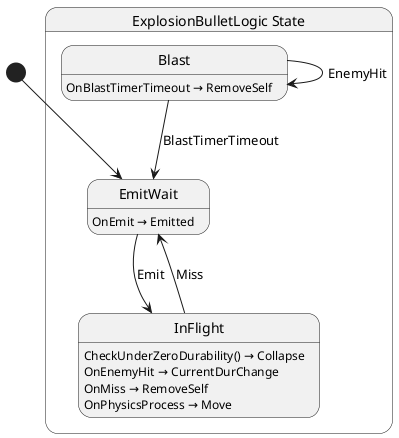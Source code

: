 @startuml ExplosionBulletLogic
state "ExplosionBulletLogic State" as EternalJourney_Bullet_Abstract_State_ExplosionBulletLogic_State {
  state "EmitWait" as EternalJourney_Bullet_Abstract_State_ExplosionBulletLogic_State_EmitWait
  state "InFlight" as EternalJourney_Bullet_Abstract_State_ExplosionBulletLogic_State_InFlight
  state "Blast" as EternalJourney_Bullet_Abstract_State_ExplosionBulletLogic_State_Blast
}

EternalJourney_Bullet_Abstract_State_ExplosionBulletLogic_State_Blast --> EternalJourney_Bullet_Abstract_State_ExplosionBulletLogic_State_Blast : EnemyHit
EternalJourney_Bullet_Abstract_State_ExplosionBulletLogic_State_Blast --> EternalJourney_Bullet_Abstract_State_ExplosionBulletLogic_State_EmitWait : BlastTimerTimeout
EternalJourney_Bullet_Abstract_State_ExplosionBulletLogic_State_EmitWait --> EternalJourney_Bullet_Abstract_State_ExplosionBulletLogic_State_InFlight : Emit
EternalJourney_Bullet_Abstract_State_ExplosionBulletLogic_State_InFlight --> EternalJourney_Bullet_Abstract_State_ExplosionBulletLogic_State_EmitWait : Miss

EternalJourney_Bullet_Abstract_State_ExplosionBulletLogic_State_Blast : OnBlastTimerTimeout → RemoveSelf
EternalJourney_Bullet_Abstract_State_ExplosionBulletLogic_State_EmitWait : OnEmit → Emitted
EternalJourney_Bullet_Abstract_State_ExplosionBulletLogic_State_InFlight : CheckUnderZeroDurability() → Collapse
EternalJourney_Bullet_Abstract_State_ExplosionBulletLogic_State_InFlight : OnEnemyHit → CurrentDurChange
EternalJourney_Bullet_Abstract_State_ExplosionBulletLogic_State_InFlight : OnMiss → RemoveSelf
EternalJourney_Bullet_Abstract_State_ExplosionBulletLogic_State_InFlight : OnPhysicsProcess → Move

[*] --> EternalJourney_Bullet_Abstract_State_ExplosionBulletLogic_State_EmitWait
@enduml
